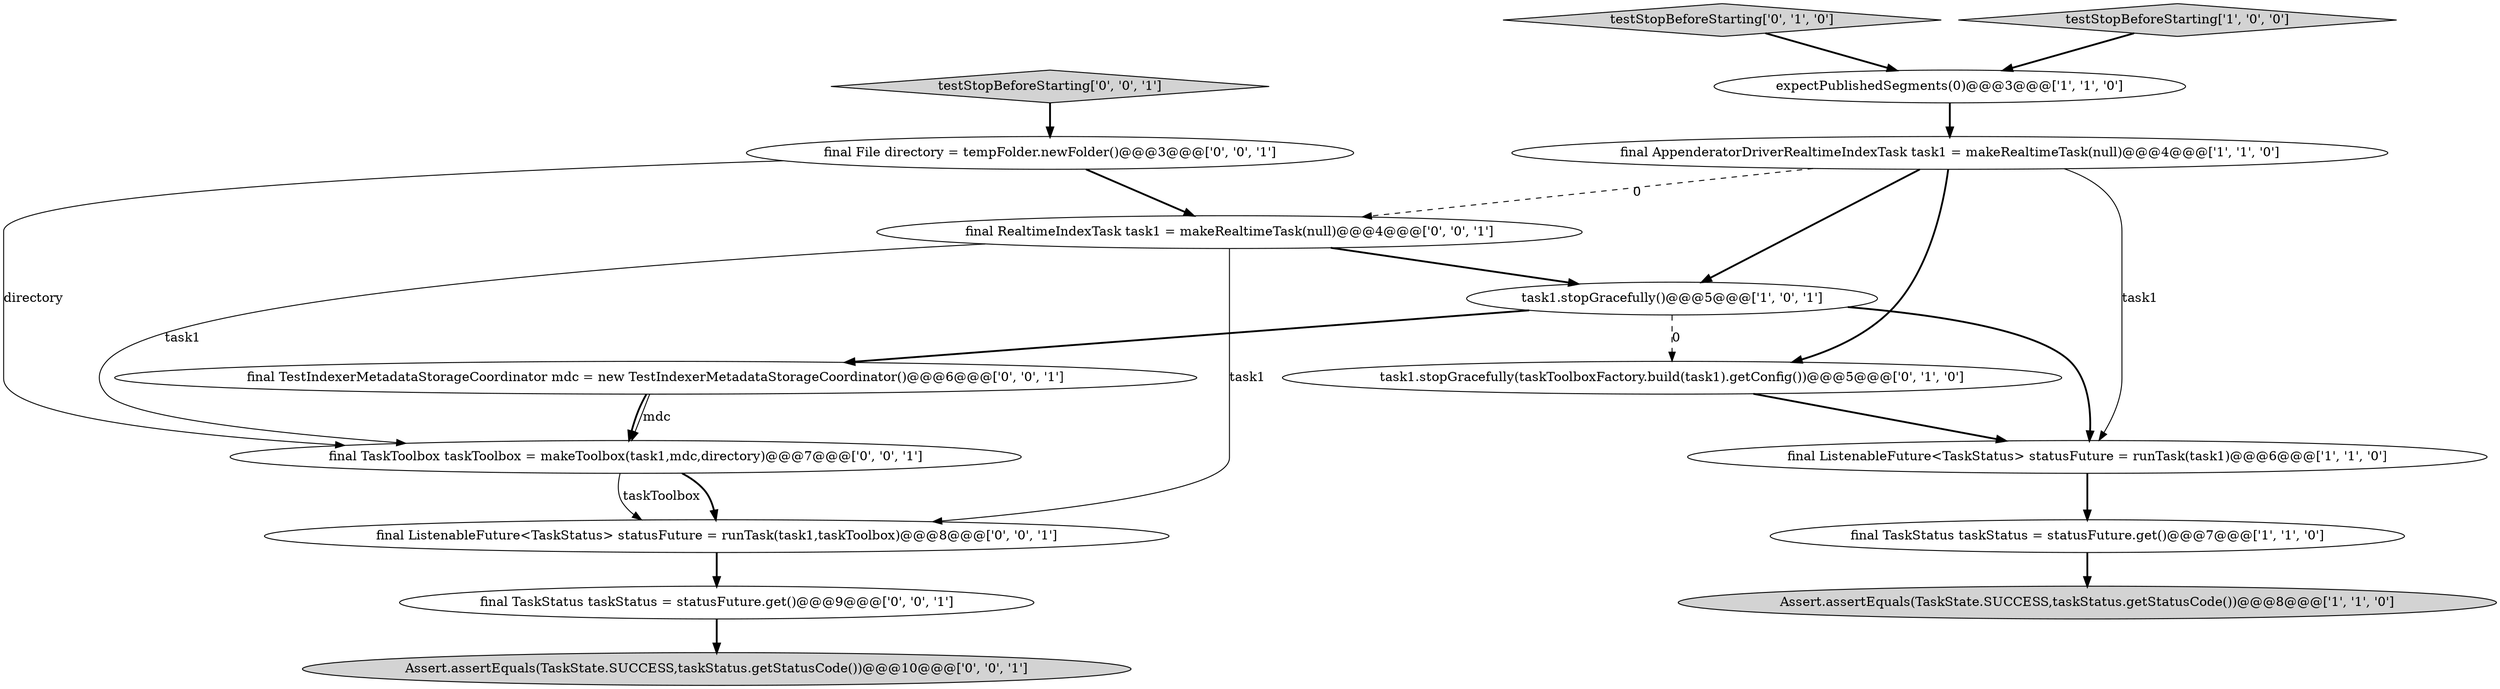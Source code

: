 digraph {
14 [style = filled, label = "Assert.assertEquals(TaskState.SUCCESS,taskStatus.getStatusCode())@@@10@@@['0', '0', '1']", fillcolor = lightgray, shape = ellipse image = "AAA0AAABBB3BBB"];
12 [style = filled, label = "testStopBeforeStarting['0', '0', '1']", fillcolor = lightgray, shape = diamond image = "AAA0AAABBB3BBB"];
4 [style = filled, label = "final ListenableFuture<TaskStatus> statusFuture = runTask(task1)@@@6@@@['1', '1', '0']", fillcolor = white, shape = ellipse image = "AAA0AAABBB1BBB"];
0 [style = filled, label = "final AppenderatorDriverRealtimeIndexTask task1 = makeRealtimeTask(null)@@@4@@@['1', '1', '0']", fillcolor = white, shape = ellipse image = "AAA0AAABBB1BBB"];
10 [style = filled, label = "final TestIndexerMetadataStorageCoordinator mdc = new TestIndexerMetadataStorageCoordinator()@@@6@@@['0', '0', '1']", fillcolor = white, shape = ellipse image = "AAA0AAABBB3BBB"];
6 [style = filled, label = "final TaskStatus taskStatus = statusFuture.get()@@@7@@@['1', '1', '0']", fillcolor = white, shape = ellipse image = "AAA0AAABBB1BBB"];
9 [style = filled, label = "final File directory = tempFolder.newFolder()@@@3@@@['0', '0', '1']", fillcolor = white, shape = ellipse image = "AAA0AAABBB3BBB"];
1 [style = filled, label = "Assert.assertEquals(TaskState.SUCCESS,taskStatus.getStatusCode())@@@8@@@['1', '1', '0']", fillcolor = lightgray, shape = ellipse image = "AAA0AAABBB1BBB"];
7 [style = filled, label = "testStopBeforeStarting['0', '1', '0']", fillcolor = lightgray, shape = diamond image = "AAA0AAABBB2BBB"];
8 [style = filled, label = "task1.stopGracefully(taskToolboxFactory.build(task1).getConfig())@@@5@@@['0', '1', '0']", fillcolor = white, shape = ellipse image = "AAA1AAABBB2BBB"];
11 [style = filled, label = "final TaskStatus taskStatus = statusFuture.get()@@@9@@@['0', '0', '1']", fillcolor = white, shape = ellipse image = "AAA0AAABBB3BBB"];
3 [style = filled, label = "expectPublishedSegments(0)@@@3@@@['1', '1', '0']", fillcolor = white, shape = ellipse image = "AAA0AAABBB1BBB"];
5 [style = filled, label = "task1.stopGracefully()@@@5@@@['1', '0', '1']", fillcolor = white, shape = ellipse image = "AAA0AAABBB1BBB"];
16 [style = filled, label = "final ListenableFuture<TaskStatus> statusFuture = runTask(task1,taskToolbox)@@@8@@@['0', '0', '1']", fillcolor = white, shape = ellipse image = "AAA0AAABBB3BBB"];
2 [style = filled, label = "testStopBeforeStarting['1', '0', '0']", fillcolor = lightgray, shape = diamond image = "AAA0AAABBB1BBB"];
13 [style = filled, label = "final TaskToolbox taskToolbox = makeToolbox(task1,mdc,directory)@@@7@@@['0', '0', '1']", fillcolor = white, shape = ellipse image = "AAA0AAABBB3BBB"];
15 [style = filled, label = "final RealtimeIndexTask task1 = makeRealtimeTask(null)@@@4@@@['0', '0', '1']", fillcolor = white, shape = ellipse image = "AAA0AAABBB3BBB"];
4->6 [style = bold, label=""];
10->13 [style = solid, label="mdc"];
8->4 [style = bold, label=""];
9->13 [style = solid, label="directory"];
0->4 [style = solid, label="task1"];
9->15 [style = bold, label=""];
0->8 [style = bold, label=""];
5->10 [style = bold, label=""];
11->14 [style = bold, label=""];
5->4 [style = bold, label=""];
2->3 [style = bold, label=""];
7->3 [style = bold, label=""];
12->9 [style = bold, label=""];
5->8 [style = dashed, label="0"];
10->13 [style = bold, label=""];
13->16 [style = bold, label=""];
3->0 [style = bold, label=""];
15->5 [style = bold, label=""];
0->15 [style = dashed, label="0"];
0->5 [style = bold, label=""];
16->11 [style = bold, label=""];
6->1 [style = bold, label=""];
15->13 [style = solid, label="task1"];
13->16 [style = solid, label="taskToolbox"];
15->16 [style = solid, label="task1"];
}
